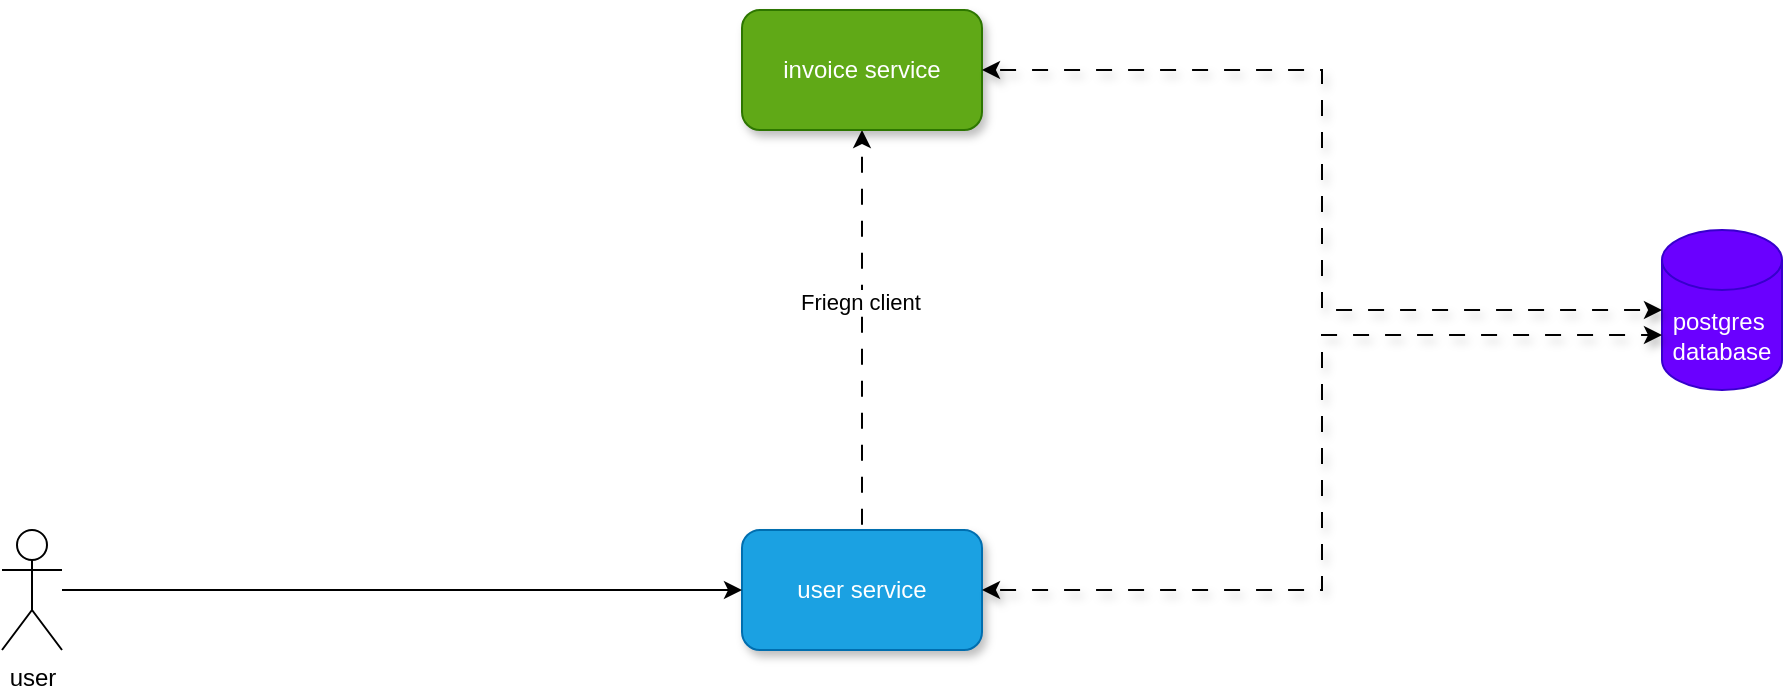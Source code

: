 <mxfile version="26.0.15">
  <diagram name="Page-1" id="glr-TP0WHZAvBU3AcTQQ">
    <mxGraphModel dx="2045" dy="697" grid="1" gridSize="10" guides="1" tooltips="1" connect="1" arrows="1" fold="1" page="1" pageScale="1" pageWidth="850" pageHeight="1100" math="0" shadow="0">
      <root>
        <mxCell id="0" />
        <mxCell id="1" parent="0" />
        <mxCell id="6p7t7H2nrpjSkSjg_kD2-6" style="edgeStyle=orthogonalEdgeStyle;rounded=0;orthogonalLoop=1;jettySize=auto;html=1;flowAnimation=1;" edge="1" parent="1" source="6p7t7H2nrpjSkSjg_kD2-1" target="6p7t7H2nrpjSkSjg_kD2-2">
          <mxGeometry relative="1" as="geometry" />
        </mxCell>
        <mxCell id="6p7t7H2nrpjSkSjg_kD2-7" value="Friegn client" style="edgeLabel;html=1;align=center;verticalAlign=middle;resizable=0;points=[];" vertex="1" connectable="0" parent="6p7t7H2nrpjSkSjg_kD2-6">
          <mxGeometry x="0.141" y="1" relative="1" as="geometry">
            <mxPoint as="offset" />
          </mxGeometry>
        </mxCell>
        <mxCell id="6p7t7H2nrpjSkSjg_kD2-1" value="user service" style="rounded=1;whiteSpace=wrap;html=1;fillColor=#1ba1e2;fontColor=#ffffff;strokeColor=#006EAF;shadow=1;" vertex="1" parent="1">
          <mxGeometry x="100" y="280" width="120" height="60" as="geometry" />
        </mxCell>
        <mxCell id="6p7t7H2nrpjSkSjg_kD2-2" value="invoice service" style="rounded=1;whiteSpace=wrap;html=1;fillColor=#60a917;fontColor=#ffffff;strokeColor=#2D7600;fillStyle=auto;glass=0;shadow=1;" vertex="1" parent="1">
          <mxGeometry x="100" y="20" width="120" height="60" as="geometry" />
        </mxCell>
        <mxCell id="6p7t7H2nrpjSkSjg_kD2-3" value="postgres&amp;nbsp;&lt;div&gt;database&lt;/div&gt;" style="shape=cylinder3;whiteSpace=wrap;html=1;boundedLbl=1;backgroundOutline=1;size=15;fillColor=#6a00ff;fontColor=#ffffff;strokeColor=#3700CC;" vertex="1" parent="1">
          <mxGeometry x="560" y="130" width="60" height="80" as="geometry" />
        </mxCell>
        <mxCell id="6p7t7H2nrpjSkSjg_kD2-4" style="edgeStyle=orthogonalEdgeStyle;rounded=0;orthogonalLoop=1;jettySize=auto;html=1;entryX=0;entryY=0.5;entryDx=0;entryDy=0;entryPerimeter=0;flowAnimation=1;shadow=1;flowAnimationDirection=alternate;startArrow=classic;startFill=1;" edge="1" parent="1" source="6p7t7H2nrpjSkSjg_kD2-2" target="6p7t7H2nrpjSkSjg_kD2-3">
          <mxGeometry relative="1" as="geometry">
            <mxPoint x="520" y="171" as="targetPoint" />
          </mxGeometry>
        </mxCell>
        <mxCell id="6p7t7H2nrpjSkSjg_kD2-5" style="edgeStyle=orthogonalEdgeStyle;rounded=0;orthogonalLoop=1;jettySize=auto;html=1;entryX=0;entryY=0;entryDx=0;entryDy=52.5;entryPerimeter=0;flowAnimation=1;shadow=1;startArrow=classic;startFill=1;" edge="1" parent="1" source="6p7t7H2nrpjSkSjg_kD2-1" target="6p7t7H2nrpjSkSjg_kD2-3">
          <mxGeometry relative="1" as="geometry" />
        </mxCell>
        <mxCell id="6p7t7H2nrpjSkSjg_kD2-9" style="rounded=0;orthogonalLoop=1;jettySize=auto;html=1;entryX=0;entryY=0.5;entryDx=0;entryDy=0;" edge="1" parent="1" source="6p7t7H2nrpjSkSjg_kD2-8" target="6p7t7H2nrpjSkSjg_kD2-1">
          <mxGeometry relative="1" as="geometry" />
        </mxCell>
        <mxCell id="6p7t7H2nrpjSkSjg_kD2-8" value="user" style="shape=umlActor;verticalLabelPosition=bottom;verticalAlign=top;html=1;outlineConnect=0;" vertex="1" parent="1">
          <mxGeometry x="-270" y="280" width="30" height="60" as="geometry" />
        </mxCell>
      </root>
    </mxGraphModel>
  </diagram>
</mxfile>
